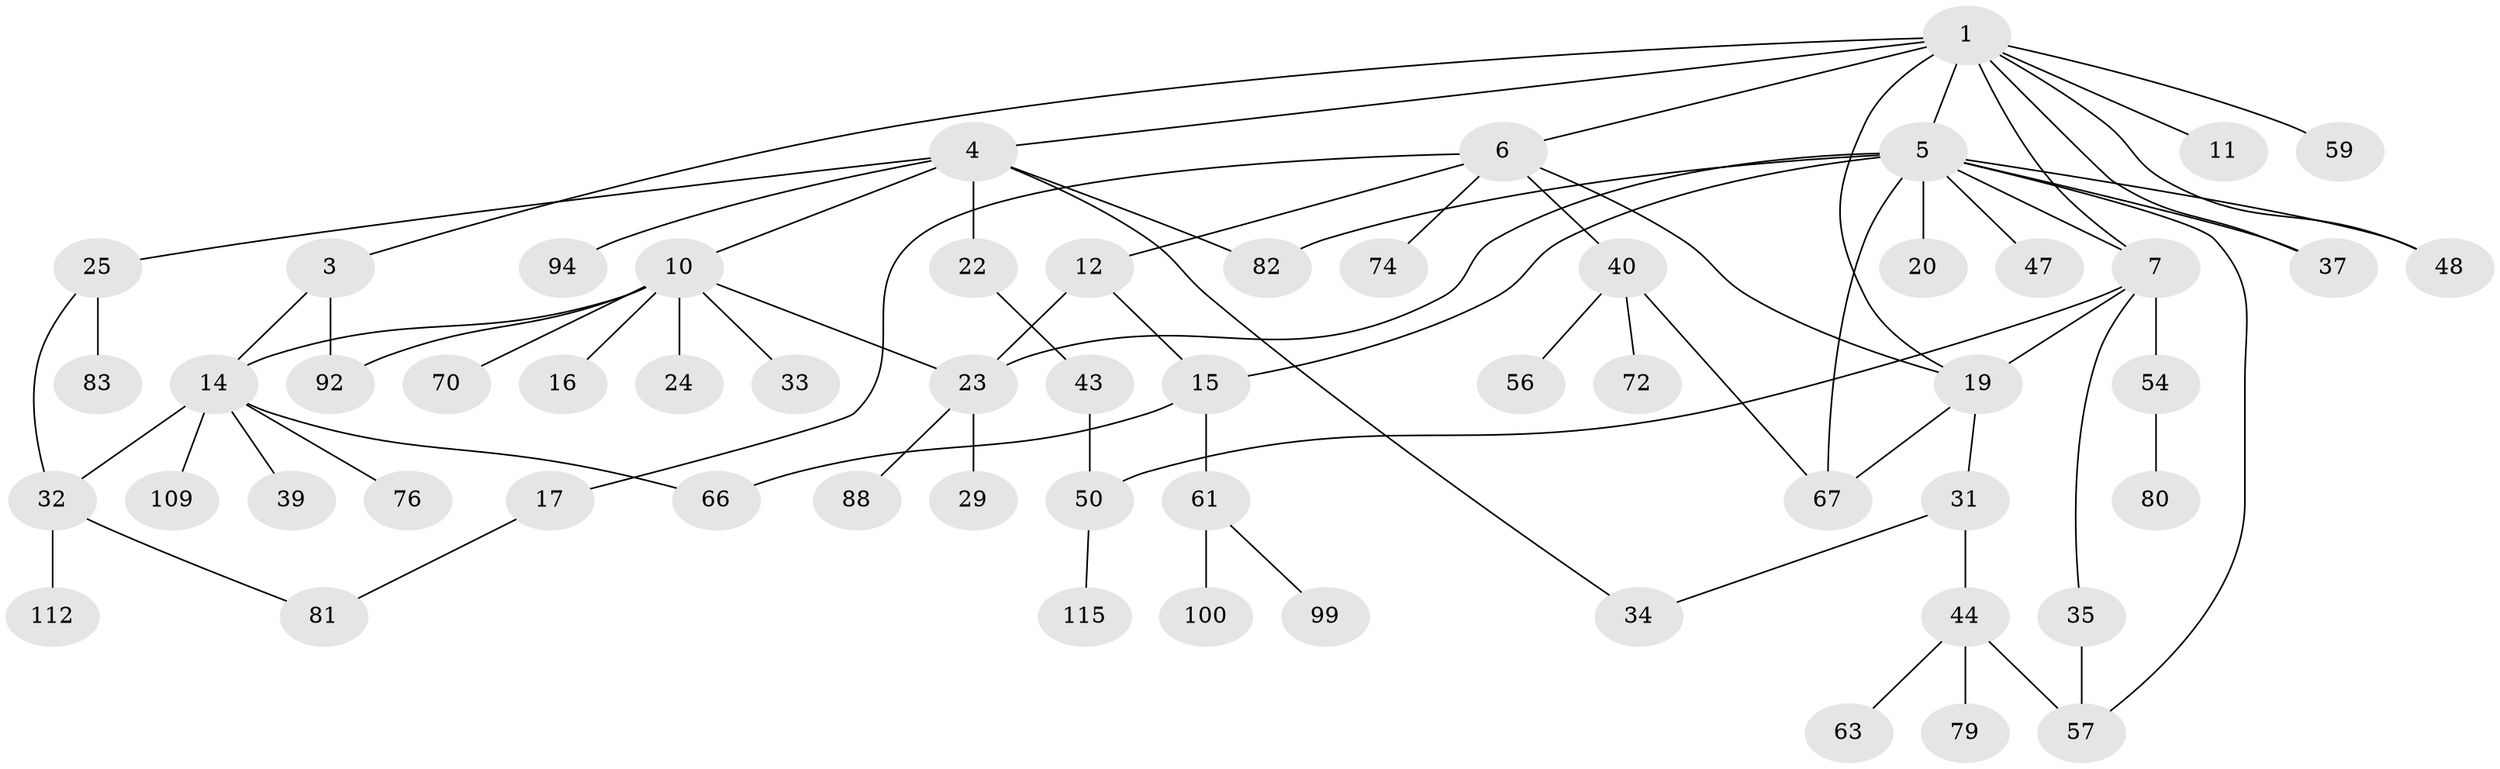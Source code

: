 // original degree distribution, {4: 0.08620689655172414, 8: 0.008620689655172414, 3: 0.14655172413793102, 5: 0.04310344827586207, 7: 0.034482758620689655, 2: 0.29310344827586204, 1: 0.3793103448275862, 6: 0.008620689655172414}
// Generated by graph-tools (version 1.1) at 2025/13/03/09/25 04:13:24]
// undirected, 58 vertices, 77 edges
graph export_dot {
graph [start="1"]
  node [color=gray90,style=filled];
  1 [super="+2"];
  3;
  4 [super="+104+36+9"];
  5 [super="+8+52"];
  6 [super="+77"];
  7 [super="+86+28+85"];
  10 [super="+13"];
  11 [super="+110"];
  12 [super="+64"];
  14 [super="+18+75+45"];
  15 [super="+21"];
  16 [super="+114"];
  17 [super="+62"];
  19 [super="+30+27"];
  20 [super="+73"];
  22 [super="+90"];
  23;
  24 [super="+38"];
  25;
  29 [super="+69"];
  31;
  32;
  33;
  34 [super="+49+46"];
  35;
  37 [super="+42"];
  39;
  40 [super="+58"];
  43;
  44;
  47;
  48 [super="+89+78"];
  50;
  54 [super="+71"];
  56;
  57 [super="+105+108+97"];
  59;
  61;
  63;
  66 [super="+84"];
  67 [super="+93"];
  70 [super="+98"];
  72;
  74;
  76;
  79;
  80;
  81;
  82 [super="+106+111"];
  83 [super="+95+107"];
  88;
  92 [super="+103"];
  94;
  99;
  100;
  109;
  112;
  115;
  1 -- 5;
  1 -- 59;
  1 -- 48;
  1 -- 3;
  1 -- 4;
  1 -- 37;
  1 -- 6;
  1 -- 7;
  1 -- 11;
  1 -- 19;
  3 -- 14;
  3 -- 92;
  4 -- 22;
  4 -- 82;
  4 -- 94;
  4 -- 25;
  4 -- 10;
  4 -- 34;
  5 -- 67;
  5 -- 47;
  5 -- 48;
  5 -- 15;
  5 -- 82;
  5 -- 20;
  5 -- 23;
  5 -- 57;
  5 -- 37;
  5 -- 7;
  6 -- 12;
  6 -- 17;
  6 -- 40;
  6 -- 74;
  6 -- 19;
  7 -- 54;
  7 -- 35;
  7 -- 50;
  7 -- 19;
  10 -- 70;
  10 -- 16;
  10 -- 33;
  10 -- 23;
  10 -- 24;
  10 -- 92;
  10 -- 14;
  12 -- 15;
  12 -- 23;
  14 -- 76;
  14 -- 109;
  14 -- 32;
  14 -- 39;
  14 -- 66;
  15 -- 66;
  15 -- 61;
  17 -- 81;
  19 -- 31;
  19 -- 67;
  22 -- 43;
  23 -- 29;
  23 -- 88;
  25 -- 32;
  25 -- 83;
  31 -- 44;
  31 -- 34;
  32 -- 81;
  32 -- 112;
  35 -- 57;
  40 -- 56;
  40 -- 72;
  40 -- 67;
  43 -- 50;
  44 -- 63;
  44 -- 79;
  44 -- 57;
  50 -- 115;
  54 -- 80;
  61 -- 99;
  61 -- 100;
}
